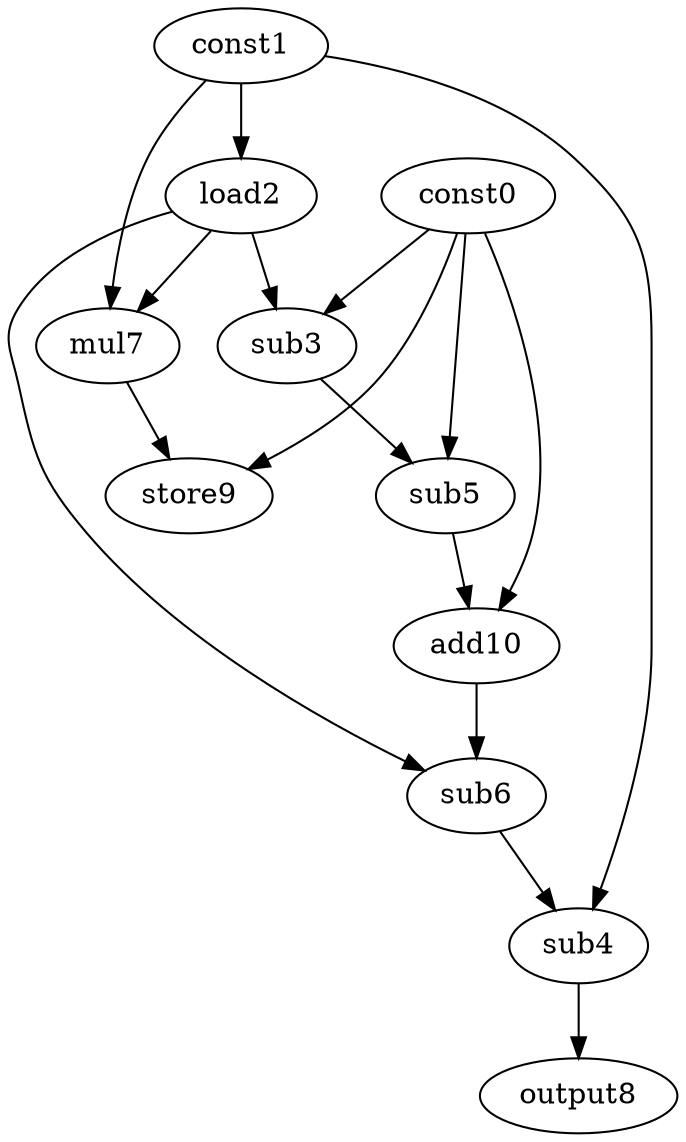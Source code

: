 digraph G { 
const0[opcode=const]; 
const1[opcode=const]; 
load2[opcode=load]; 
sub3[opcode=sub]; 
sub4[opcode=sub]; 
sub5[opcode=sub]; 
sub6[opcode=sub]; 
mul7[opcode=mul]; 
output8[opcode=output]; 
store9[opcode=store]; 
add10[opcode=add]; 
const1->load2[operand=0];
const0->sub3[operand=0];
load2->sub3[operand=1];
const1->mul7[operand=0];
load2->mul7[operand=1];
const0->sub5[operand=0];
sub3->sub5[operand=1];
const0->store9[operand=0];
mul7->store9[operand=1];
const0->add10[operand=0];
sub5->add10[operand=1];
add10->sub6[operand=0];
load2->sub6[operand=1];
const1->sub4[operand=0];
sub6->sub4[operand=1];
sub4->output8[operand=0];
}
